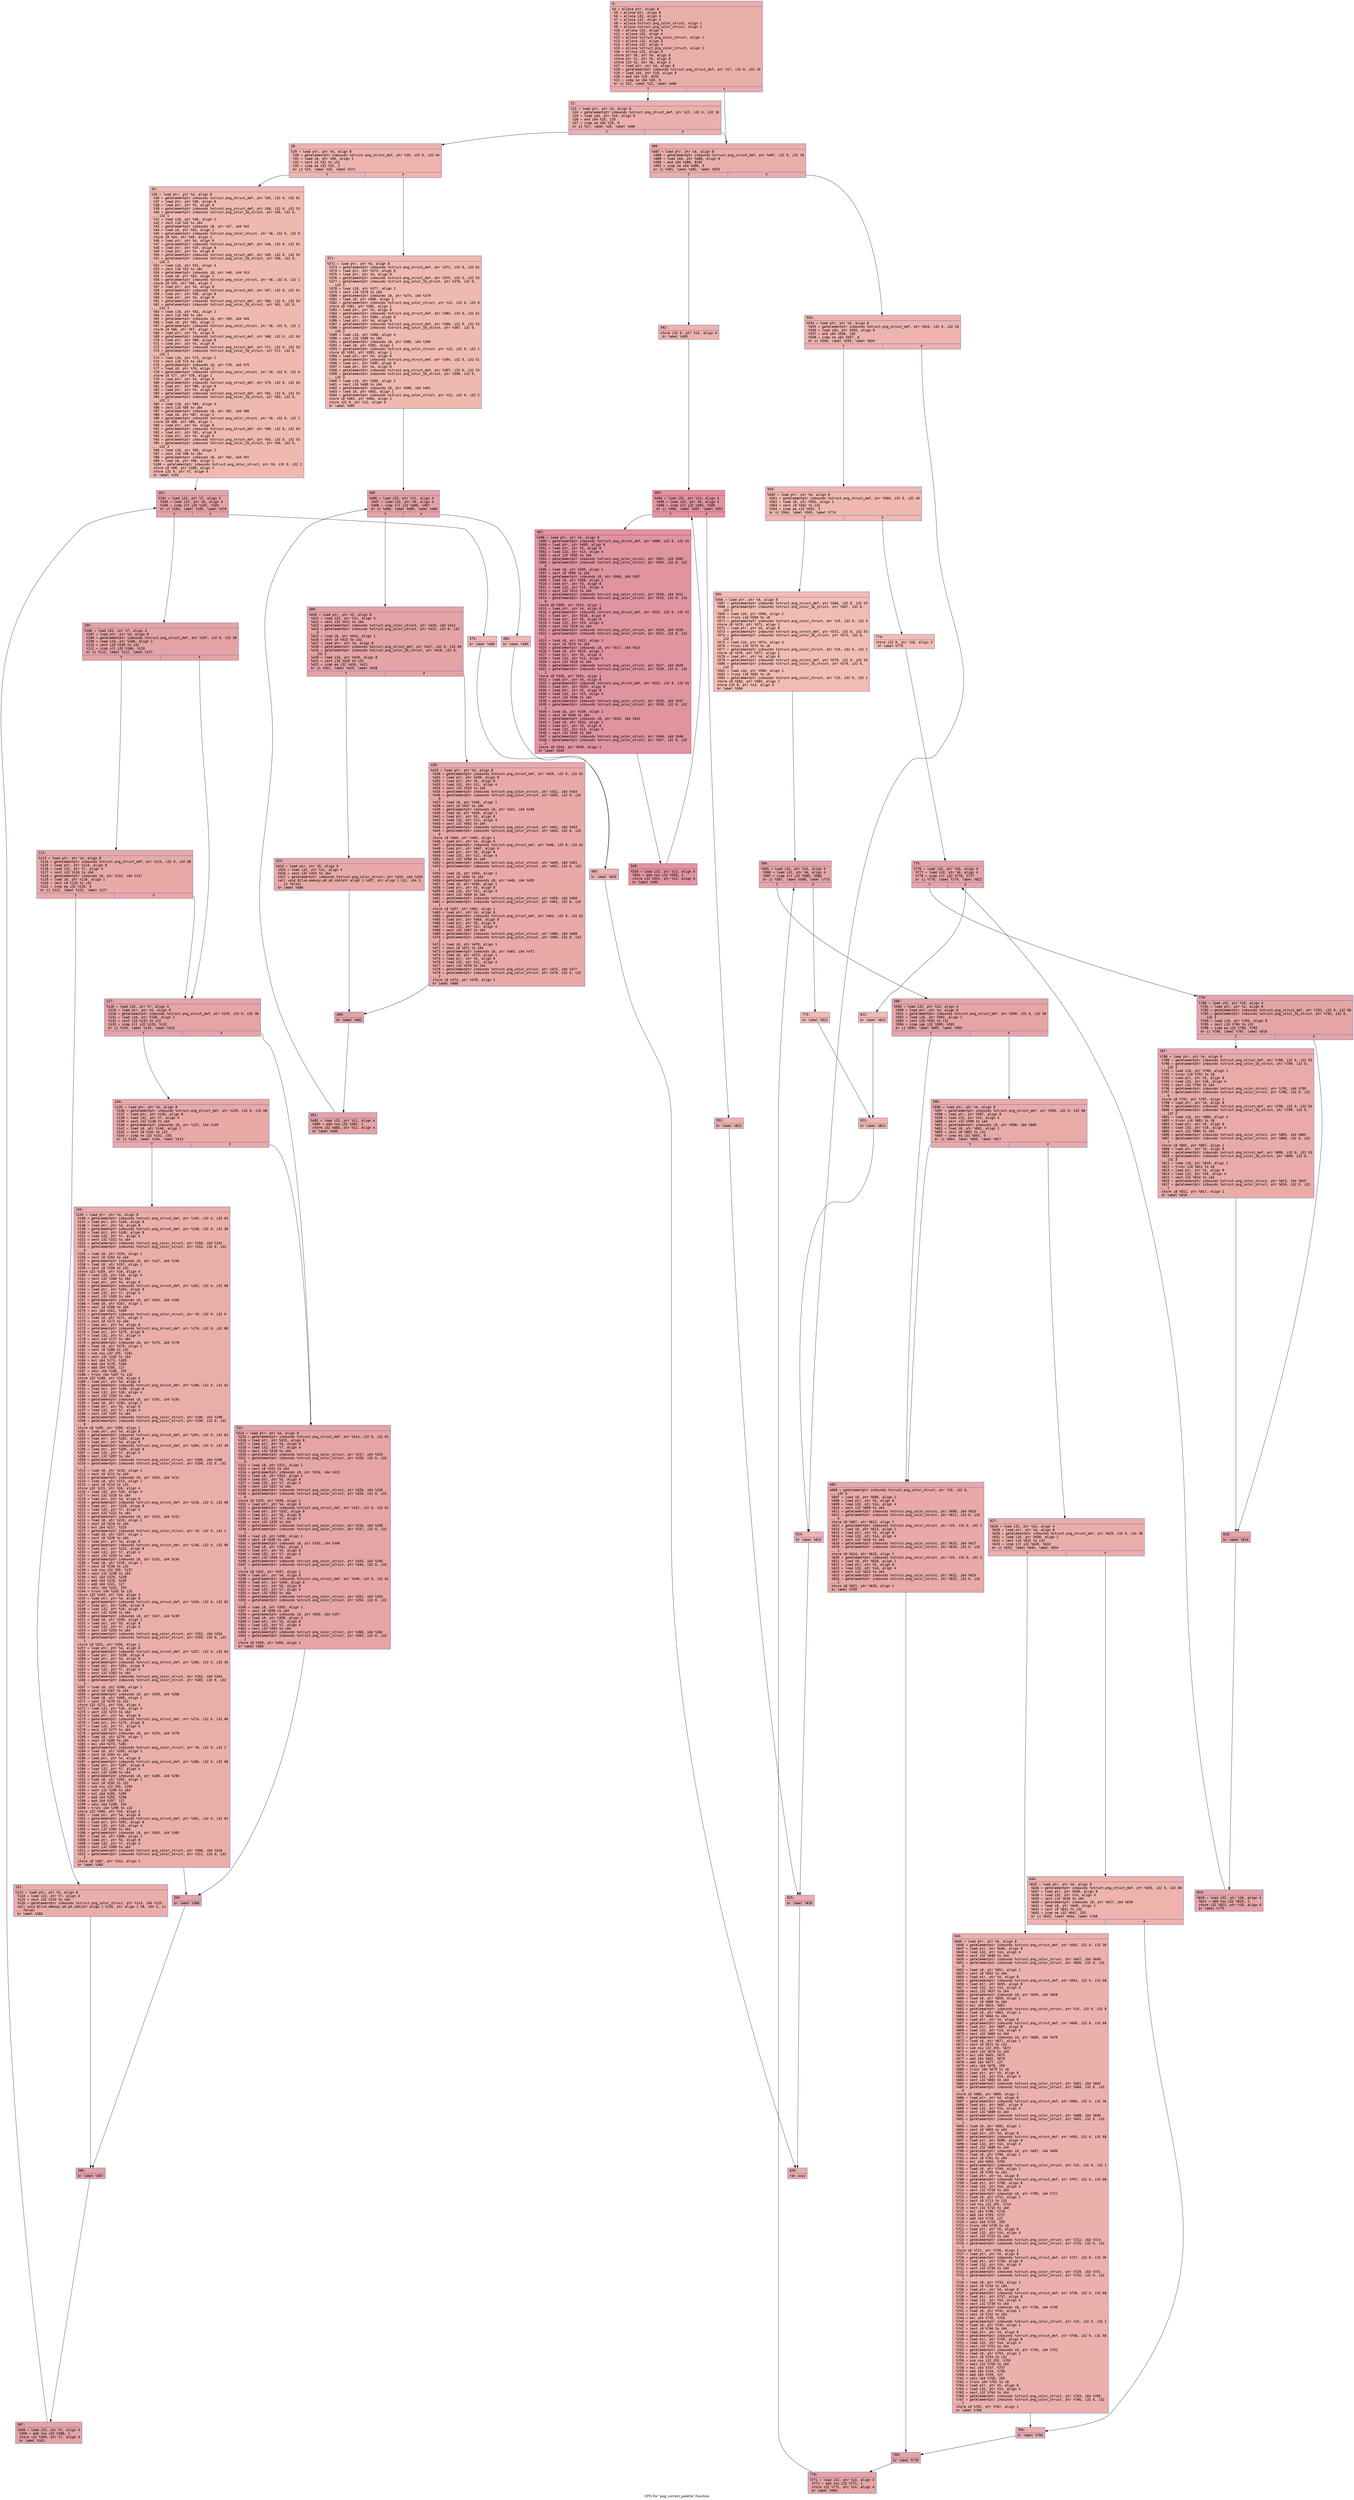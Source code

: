 digraph "CFG for 'png_correct_palette' function" {
	label="CFG for 'png_correct_palette' function";

	Node0x600000da44b0 [shape=record,color="#3d50c3ff", style=filled, fillcolor="#d0473d70" fontname="Courier",label="{3:\l|  %4 = alloca ptr, align 8\l  %5 = alloca ptr, align 8\l  %6 = alloca i32, align 4\l  %7 = alloca i32, align 4\l  %8 = alloca %struct.png_color_struct, align 1\l  %9 = alloca %struct.png_color_struct, align 1\l  %10 = alloca i32, align 4\l  %11 = alloca i32, align 4\l  %12 = alloca %struct.png_color_struct, align 1\l  %13 = alloca i32, align 4\l  %14 = alloca i32, align 4\l  %15 = alloca %struct.png_color_struct, align 1\l  %16 = alloca i32, align 4\l  store ptr %0, ptr %4, align 8\l  store ptr %1, ptr %5, align 8\l  store i32 %2, ptr %6, align 4\l  %17 = load ptr, ptr %4, align 8\l  %18 = getelementptr inbounds %struct.png_struct_def, ptr %17, i32 0, i32 10\l  %19 = load i64, ptr %18, align 8\l  %20 = and i64 %19, 8192\l  %21 = icmp ne i64 %20, 0\l  br i1 %21, label %22, label %486\l|{<s0>T|<s1>F}}"];
	Node0x600000da44b0:s0 -> Node0x600000da4500[tooltip="3 -> 22\nProbability 50.00%" ];
	Node0x600000da44b0:s1 -> Node0x600000da4c80[tooltip="3 -> 486\nProbability 50.00%" ];
	Node0x600000da4500 [shape=record,color="#3d50c3ff", style=filled, fillcolor="#d24b4070" fontname="Courier",label="{22:\l|  %23 = load ptr, ptr %4, align 8\l  %24 = getelementptr inbounds %struct.png_struct_def, ptr %23, i32 0, i32 10\l  %25 = load i64, ptr %24, align 8\l  %26 = and i64 %25, 128\l  %27 = icmp ne i64 %26, 0\l  br i1 %27, label %28, label %486\l|{<s0>T|<s1>F}}"];
	Node0x600000da4500:s0 -> Node0x600000da4550[tooltip="22 -> 28\nProbability 50.00%" ];
	Node0x600000da4500:s1 -> Node0x600000da4c80[tooltip="22 -> 486\nProbability 50.00%" ];
	Node0x600000da4550 [shape=record,color="#3d50c3ff", style=filled, fillcolor="#d8564670" fontname="Courier",label="{28:\l|  %29 = load ptr, ptr %4, align 8\l  %30 = getelementptr inbounds %struct.png_struct_def, ptr %29, i32 0, i32 44\l  %31 = load i8, ptr %30, align 1\l  %32 = zext i8 %31 to i32\l  %33 = icmp eq i32 %32, 3\l  br i1 %33, label %34, label %371\l|{<s0>T|<s1>F}}"];
	Node0x600000da4550:s0 -> Node0x600000da45a0[tooltip="28 -> 34\nProbability 50.00%" ];
	Node0x600000da4550:s1 -> Node0x600000da49b0[tooltip="28 -> 371\nProbability 50.00%" ];
	Node0x600000da45a0 [shape=record,color="#3d50c3ff", style=filled, fillcolor="#de614d70" fontname="Courier",label="{34:\l|  %35 = load ptr, ptr %4, align 8\l  %36 = getelementptr inbounds %struct.png_struct_def, ptr %35, i32 0, i32 61\l  %37 = load ptr, ptr %36, align 8\l  %38 = load ptr, ptr %4, align 8\l  %39 = getelementptr inbounds %struct.png_struct_def, ptr %38, i32 0, i32 53\l  %40 = getelementptr inbounds %struct.png_color_16_struct, ptr %39, i32 0,\l... i32 1\l  %41 = load i16, ptr %40, align 2\l  %42 = zext i16 %41 to i64\l  %43 = getelementptr inbounds i8, ptr %37, i64 %42\l  %44 = load i8, ptr %43, align 1\l  %45 = getelementptr inbounds %struct.png_color_struct, ptr %8, i32 0, i32 0\l  store i8 %44, ptr %45, align 1\l  %46 = load ptr, ptr %4, align 8\l  %47 = getelementptr inbounds %struct.png_struct_def, ptr %46, i32 0, i32 61\l  %48 = load ptr, ptr %47, align 8\l  %49 = load ptr, ptr %4, align 8\l  %50 = getelementptr inbounds %struct.png_struct_def, ptr %49, i32 0, i32 53\l  %51 = getelementptr inbounds %struct.png_color_16_struct, ptr %50, i32 0,\l... i32 2\l  %52 = load i16, ptr %51, align 4\l  %53 = zext i16 %52 to i64\l  %54 = getelementptr inbounds i8, ptr %48, i64 %53\l  %55 = load i8, ptr %54, align 1\l  %56 = getelementptr inbounds %struct.png_color_struct, ptr %8, i32 0, i32 1\l  store i8 %55, ptr %56, align 1\l  %57 = load ptr, ptr %4, align 8\l  %58 = getelementptr inbounds %struct.png_struct_def, ptr %57, i32 0, i32 61\l  %59 = load ptr, ptr %58, align 8\l  %60 = load ptr, ptr %4, align 8\l  %61 = getelementptr inbounds %struct.png_struct_def, ptr %60, i32 0, i32 53\l  %62 = getelementptr inbounds %struct.png_color_16_struct, ptr %61, i32 0,\l... i32 3\l  %63 = load i16, ptr %62, align 2\l  %64 = zext i16 %63 to i64\l  %65 = getelementptr inbounds i8, ptr %59, i64 %64\l  %66 = load i8, ptr %65, align 1\l  %67 = getelementptr inbounds %struct.png_color_struct, ptr %8, i32 0, i32 2\l  store i8 %66, ptr %67, align 1\l  %68 = load ptr, ptr %4, align 8\l  %69 = getelementptr inbounds %struct.png_struct_def, ptr %68, i32 0, i32 63\l  %70 = load ptr, ptr %69, align 8\l  %71 = load ptr, ptr %4, align 8\l  %72 = getelementptr inbounds %struct.png_struct_def, ptr %71, i32 0, i32 53\l  %73 = getelementptr inbounds %struct.png_color_16_struct, ptr %72, i32 0,\l... i32 1\l  %74 = load i16, ptr %73, align 2\l  %75 = zext i16 %74 to i64\l  %76 = getelementptr inbounds i8, ptr %70, i64 %75\l  %77 = load i8, ptr %76, align 1\l  %78 = getelementptr inbounds %struct.png_color_struct, ptr %9, i32 0, i32 0\l  store i8 %77, ptr %78, align 1\l  %79 = load ptr, ptr %4, align 8\l  %80 = getelementptr inbounds %struct.png_struct_def, ptr %79, i32 0, i32 63\l  %81 = load ptr, ptr %80, align 8\l  %82 = load ptr, ptr %4, align 8\l  %83 = getelementptr inbounds %struct.png_struct_def, ptr %82, i32 0, i32 53\l  %84 = getelementptr inbounds %struct.png_color_16_struct, ptr %83, i32 0,\l... i32 2\l  %85 = load i16, ptr %84, align 4\l  %86 = zext i16 %85 to i64\l  %87 = getelementptr inbounds i8, ptr %81, i64 %86\l  %88 = load i8, ptr %87, align 1\l  %89 = getelementptr inbounds %struct.png_color_struct, ptr %9, i32 0, i32 1\l  store i8 %88, ptr %89, align 1\l  %90 = load ptr, ptr %4, align 8\l  %91 = getelementptr inbounds %struct.png_struct_def, ptr %90, i32 0, i32 63\l  %92 = load ptr, ptr %91, align 8\l  %93 = load ptr, ptr %4, align 8\l  %94 = getelementptr inbounds %struct.png_struct_def, ptr %93, i32 0, i32 53\l  %95 = getelementptr inbounds %struct.png_color_16_struct, ptr %94, i32 0,\l... i32 3\l  %96 = load i16, ptr %95, align 2\l  %97 = zext i16 %96 to i64\l  %98 = getelementptr inbounds i8, ptr %92, i64 %97\l  %99 = load i8, ptr %98, align 1\l  %100 = getelementptr inbounds %struct.png_color_struct, ptr %9, i32 0, i32 2\l  store i8 %99, ptr %100, align 1\l  store i32 0, ptr %7, align 4\l  br label %101\l}"];
	Node0x600000da45a0 -> Node0x600000da45f0[tooltip="34 -> 101\nProbability 100.00%" ];
	Node0x600000da45f0 [shape=record,color="#3d50c3ff", style=filled, fillcolor="#c32e3170" fontname="Courier",label="{101:\l|  %102 = load i32, ptr %7, align 4\l  %103 = load i32, ptr %6, align 4\l  %104 = icmp slt i32 %102, %103\l  br i1 %104, label %105, label %370\l|{<s0>T|<s1>F}}"];
	Node0x600000da45f0:s0 -> Node0x600000da4640[tooltip="101 -> 105\nProbability 96.88%" ];
	Node0x600000da45f0:s1 -> Node0x600000da4960[tooltip="101 -> 370\nProbability 3.12%" ];
	Node0x600000da4640 [shape=record,color="#3d50c3ff", style=filled, fillcolor="#c32e3170" fontname="Courier",label="{105:\l|  %106 = load i32, ptr %7, align 4\l  %107 = load ptr, ptr %4, align 8\l  %108 = getelementptr inbounds %struct.png_struct_def, ptr %107, i32 0, i32 38\l  %109 = load i16, ptr %108, align 2\l  %110 = zext i16 %109 to i32\l  %111 = icmp slt i32 %106, %110\l  br i1 %111, label %112, label %127\l|{<s0>T|<s1>F}}"];
	Node0x600000da4640:s0 -> Node0x600000da4690[tooltip="105 -> 112\nProbability 50.00%" ];
	Node0x600000da4640:s1 -> Node0x600000da4730[tooltip="105 -> 127\nProbability 50.00%" ];
	Node0x600000da4690 [shape=record,color="#3d50c3ff", style=filled, fillcolor="#ca3b3770" fontname="Courier",label="{112:\l|  %113 = load ptr, ptr %4, align 8\l  %114 = getelementptr inbounds %struct.png_struct_def, ptr %113, i32 0, i32 68\l  %115 = load ptr, ptr %114, align 8\l  %116 = load i32, ptr %7, align 4\l  %117 = sext i32 %116 to i64\l  %118 = getelementptr inbounds i8, ptr %115, i64 %117\l  %119 = load i8, ptr %118, align 1\l  %120 = zext i8 %119 to i32\l  %121 = icmp eq i32 %120, 0\l  br i1 %121, label %122, label %127\l|{<s0>T|<s1>F}}"];
	Node0x600000da4690:s0 -> Node0x600000da46e0[tooltip="112 -> 122\nProbability 37.50%" ];
	Node0x600000da4690:s1 -> Node0x600000da4730[tooltip="112 -> 127\nProbability 62.50%" ];
	Node0x600000da46e0 [shape=record,color="#3d50c3ff", style=filled, fillcolor="#d0473d70" fontname="Courier",label="{122:\l|  %123 = load ptr, ptr %5, align 8\l  %124 = load i32, ptr %7, align 4\l  %125 = sext i32 %124 to i64\l  %126 = getelementptr inbounds %struct.png_color_struct, ptr %123, i64 %125\l  call void @llvm.memcpy.p0.p0.i64(ptr align 1 %126, ptr align 1 %8, i64 3, i1\l... false)\l  br label %366\l}"];
	Node0x600000da46e0 -> Node0x600000da48c0[tooltip="122 -> 366\nProbability 100.00%" ];
	Node0x600000da4730 [shape=record,color="#3d50c3ff", style=filled, fillcolor="#c5333470" fontname="Courier",label="{127:\l|  %128 = load i32, ptr %7, align 4\l  %129 = load ptr, ptr %4, align 8\l  %130 = getelementptr inbounds %struct.png_struct_def, ptr %129, i32 0, i32 38\l  %131 = load i16, ptr %130, align 2\l  %132 = zext i16 %131 to i32\l  %133 = icmp slt i32 %128, %132\l  br i1 %133, label %134, label %313\l|{<s0>T|<s1>F}}"];
	Node0x600000da4730:s0 -> Node0x600000da4780[tooltip="127 -> 134\nProbability 50.00%" ];
	Node0x600000da4730:s1 -> Node0x600000da4820[tooltip="127 -> 313\nProbability 50.00%" ];
	Node0x600000da4780 [shape=record,color="#3d50c3ff", style=filled, fillcolor="#ca3b3770" fontname="Courier",label="{134:\l|  %135 = load ptr, ptr %4, align 8\l  %136 = getelementptr inbounds %struct.png_struct_def, ptr %135, i32 0, i32 68\l  %137 = load ptr, ptr %136, align 8\l  %138 = load i32, ptr %7, align 4\l  %139 = sext i32 %138 to i64\l  %140 = getelementptr inbounds i8, ptr %137, i64 %139\l  %141 = load i8, ptr %140, align 1\l  %142 = zext i8 %141 to i32\l  %143 = icmp ne i32 %142, 255\l  br i1 %143, label %144, label %313\l|{<s0>T|<s1>F}}"];
	Node0x600000da4780:s0 -> Node0x600000da47d0[tooltip="134 -> 144\nProbability 50.00%" ];
	Node0x600000da4780:s1 -> Node0x600000da4820[tooltip="134 -> 313\nProbability 50.00%" ];
	Node0x600000da47d0 [shape=record,color="#3d50c3ff", style=filled, fillcolor="#d0473d70" fontname="Courier",label="{144:\l|  %145 = load ptr, ptr %4, align 8\l  %146 = getelementptr inbounds %struct.png_struct_def, ptr %145, i32 0, i32 63\l  %147 = load ptr, ptr %146, align 8\l  %148 = load ptr, ptr %4, align 8\l  %149 = getelementptr inbounds %struct.png_struct_def, ptr %148, i32 0, i32 36\l  %150 = load ptr, ptr %149, align 8\l  %151 = load i32, ptr %7, align 4\l  %152 = sext i32 %151 to i64\l  %153 = getelementptr inbounds %struct.png_color_struct, ptr %150, i64 %152\l  %154 = getelementptr inbounds %struct.png_color_struct, ptr %153, i32 0, i32\l... 0\l  %155 = load i8, ptr %154, align 1\l  %156 = zext i8 %155 to i64\l  %157 = getelementptr inbounds i8, ptr %147, i64 %156\l  %158 = load i8, ptr %157, align 1\l  %159 = zext i8 %158 to i32\l  store i32 %159, ptr %10, align 4\l  %160 = load i32, ptr %10, align 4\l  %161 = sext i32 %160 to i64\l  %162 = load ptr, ptr %4, align 8\l  %163 = getelementptr inbounds %struct.png_struct_def, ptr %162, i32 0, i32 68\l  %164 = load ptr, ptr %163, align 8\l  %165 = load i32, ptr %7, align 4\l  %166 = sext i32 %165 to i64\l  %167 = getelementptr inbounds i8, ptr %164, i64 %166\l  %168 = load i8, ptr %167, align 1\l  %169 = zext i8 %168 to i64\l  %170 = mul i64 %161, %169\l  %171 = getelementptr inbounds %struct.png_color_struct, ptr %9, i32 0, i32 0\l  %172 = load i8, ptr %171, align 1\l  %173 = zext i8 %172 to i64\l  %174 = load ptr, ptr %4, align 8\l  %175 = getelementptr inbounds %struct.png_struct_def, ptr %174, i32 0, i32 68\l  %176 = load ptr, ptr %175, align 8\l  %177 = load i32, ptr %7, align 4\l  %178 = sext i32 %177 to i64\l  %179 = getelementptr inbounds i8, ptr %176, i64 %178\l  %180 = load i8, ptr %179, align 1\l  %181 = zext i8 %180 to i32\l  %182 = sub nsw i32 255, %181\l  %183 = sext i32 %182 to i64\l  %184 = mul i64 %173, %183\l  %185 = add i64 %170, %184\l  %186 = add i64 %185, 127\l  %187 = udiv i64 %186, 255\l  %188 = trunc i64 %187 to i32\l  store i32 %188, ptr %10, align 4\l  %189 = load ptr, ptr %4, align 8\l  %190 = getelementptr inbounds %struct.png_struct_def, ptr %189, i32 0, i32 62\l  %191 = load ptr, ptr %190, align 8\l  %192 = load i32, ptr %10, align 4\l  %193 = sext i32 %192 to i64\l  %194 = getelementptr inbounds i8, ptr %191, i64 %193\l  %195 = load i8, ptr %194, align 1\l  %196 = load ptr, ptr %5, align 8\l  %197 = load i32, ptr %7, align 4\l  %198 = sext i32 %197 to i64\l  %199 = getelementptr inbounds %struct.png_color_struct, ptr %196, i64 %198\l  %200 = getelementptr inbounds %struct.png_color_struct, ptr %199, i32 0, i32\l... 0\l  store i8 %195, ptr %200, align 1\l  %201 = load ptr, ptr %4, align 8\l  %202 = getelementptr inbounds %struct.png_struct_def, ptr %201, i32 0, i32 63\l  %203 = load ptr, ptr %202, align 8\l  %204 = load ptr, ptr %4, align 8\l  %205 = getelementptr inbounds %struct.png_struct_def, ptr %204, i32 0, i32 36\l  %206 = load ptr, ptr %205, align 8\l  %207 = load i32, ptr %7, align 4\l  %208 = sext i32 %207 to i64\l  %209 = getelementptr inbounds %struct.png_color_struct, ptr %206, i64 %208\l  %210 = getelementptr inbounds %struct.png_color_struct, ptr %209, i32 0, i32\l... 1\l  %211 = load i8, ptr %210, align 1\l  %212 = zext i8 %211 to i64\l  %213 = getelementptr inbounds i8, ptr %203, i64 %212\l  %214 = load i8, ptr %213, align 1\l  %215 = zext i8 %214 to i32\l  store i32 %215, ptr %10, align 4\l  %216 = load i32, ptr %10, align 4\l  %217 = sext i32 %216 to i64\l  %218 = load ptr, ptr %4, align 8\l  %219 = getelementptr inbounds %struct.png_struct_def, ptr %218, i32 0, i32 68\l  %220 = load ptr, ptr %219, align 8\l  %221 = load i32, ptr %7, align 4\l  %222 = sext i32 %221 to i64\l  %223 = getelementptr inbounds i8, ptr %220, i64 %222\l  %224 = load i8, ptr %223, align 1\l  %225 = zext i8 %224 to i64\l  %226 = mul i64 %217, %225\l  %227 = getelementptr inbounds %struct.png_color_struct, ptr %9, i32 0, i32 1\l  %228 = load i8, ptr %227, align 1\l  %229 = zext i8 %228 to i64\l  %230 = load ptr, ptr %4, align 8\l  %231 = getelementptr inbounds %struct.png_struct_def, ptr %230, i32 0, i32 68\l  %232 = load ptr, ptr %231, align 8\l  %233 = load i32, ptr %7, align 4\l  %234 = sext i32 %233 to i64\l  %235 = getelementptr inbounds i8, ptr %232, i64 %234\l  %236 = load i8, ptr %235, align 1\l  %237 = zext i8 %236 to i32\l  %238 = sub nsw i32 255, %237\l  %239 = sext i32 %238 to i64\l  %240 = mul i64 %229, %239\l  %241 = add i64 %226, %240\l  %242 = add i64 %241, 127\l  %243 = udiv i64 %242, 255\l  %244 = trunc i64 %243 to i32\l  store i32 %244, ptr %10, align 4\l  %245 = load ptr, ptr %4, align 8\l  %246 = getelementptr inbounds %struct.png_struct_def, ptr %245, i32 0, i32 62\l  %247 = load ptr, ptr %246, align 8\l  %248 = load i32, ptr %10, align 4\l  %249 = sext i32 %248 to i64\l  %250 = getelementptr inbounds i8, ptr %247, i64 %249\l  %251 = load i8, ptr %250, align 1\l  %252 = load ptr, ptr %5, align 8\l  %253 = load i32, ptr %7, align 4\l  %254 = sext i32 %253 to i64\l  %255 = getelementptr inbounds %struct.png_color_struct, ptr %252, i64 %254\l  %256 = getelementptr inbounds %struct.png_color_struct, ptr %255, i32 0, i32\l... 1\l  store i8 %251, ptr %256, align 1\l  %257 = load ptr, ptr %4, align 8\l  %258 = getelementptr inbounds %struct.png_struct_def, ptr %257, i32 0, i32 63\l  %259 = load ptr, ptr %258, align 8\l  %260 = load ptr, ptr %4, align 8\l  %261 = getelementptr inbounds %struct.png_struct_def, ptr %260, i32 0, i32 36\l  %262 = load ptr, ptr %261, align 8\l  %263 = load i32, ptr %7, align 4\l  %264 = sext i32 %263 to i64\l  %265 = getelementptr inbounds %struct.png_color_struct, ptr %262, i64 %264\l  %266 = getelementptr inbounds %struct.png_color_struct, ptr %265, i32 0, i32\l... 2\l  %267 = load i8, ptr %266, align 1\l  %268 = zext i8 %267 to i64\l  %269 = getelementptr inbounds i8, ptr %259, i64 %268\l  %270 = load i8, ptr %269, align 1\l  %271 = zext i8 %270 to i32\l  store i32 %271, ptr %10, align 4\l  %272 = load i32, ptr %10, align 4\l  %273 = sext i32 %272 to i64\l  %274 = load ptr, ptr %4, align 8\l  %275 = getelementptr inbounds %struct.png_struct_def, ptr %274, i32 0, i32 68\l  %276 = load ptr, ptr %275, align 8\l  %277 = load i32, ptr %7, align 4\l  %278 = sext i32 %277 to i64\l  %279 = getelementptr inbounds i8, ptr %276, i64 %278\l  %280 = load i8, ptr %279, align 1\l  %281 = zext i8 %280 to i64\l  %282 = mul i64 %273, %281\l  %283 = getelementptr inbounds %struct.png_color_struct, ptr %9, i32 0, i32 2\l  %284 = load i8, ptr %283, align 1\l  %285 = zext i8 %284 to i64\l  %286 = load ptr, ptr %4, align 8\l  %287 = getelementptr inbounds %struct.png_struct_def, ptr %286, i32 0, i32 68\l  %288 = load ptr, ptr %287, align 8\l  %289 = load i32, ptr %7, align 4\l  %290 = sext i32 %289 to i64\l  %291 = getelementptr inbounds i8, ptr %288, i64 %290\l  %292 = load i8, ptr %291, align 1\l  %293 = zext i8 %292 to i32\l  %294 = sub nsw i32 255, %293\l  %295 = sext i32 %294 to i64\l  %296 = mul i64 %285, %295\l  %297 = add i64 %282, %296\l  %298 = add i64 %297, 127\l  %299 = udiv i64 %298, 255\l  %300 = trunc i64 %299 to i32\l  store i32 %300, ptr %10, align 4\l  %301 = load ptr, ptr %4, align 8\l  %302 = getelementptr inbounds %struct.png_struct_def, ptr %301, i32 0, i32 62\l  %303 = load ptr, ptr %302, align 8\l  %304 = load i32, ptr %10, align 4\l  %305 = sext i32 %304 to i64\l  %306 = getelementptr inbounds i8, ptr %303, i64 %305\l  %307 = load i8, ptr %306, align 1\l  %308 = load ptr, ptr %5, align 8\l  %309 = load i32, ptr %7, align 4\l  %310 = sext i32 %309 to i64\l  %311 = getelementptr inbounds %struct.png_color_struct, ptr %308, i64 %310\l  %312 = getelementptr inbounds %struct.png_color_struct, ptr %311, i32 0, i32\l... 2\l  store i8 %307, ptr %312, align 1\l  br label %365\l}"];
	Node0x600000da47d0 -> Node0x600000da4870[tooltip="144 -> 365\nProbability 100.00%" ];
	Node0x600000da4820 [shape=record,color="#3d50c3ff", style=filled, fillcolor="#c5333470" fontname="Courier",label="{313:\l|  %314 = load ptr, ptr %4, align 8\l  %315 = getelementptr inbounds %struct.png_struct_def, ptr %314, i32 0, i32 61\l  %316 = load ptr, ptr %315, align 8\l  %317 = load ptr, ptr %5, align 8\l  %318 = load i32, ptr %7, align 4\l  %319 = sext i32 %318 to i64\l  %320 = getelementptr inbounds %struct.png_color_struct, ptr %317, i64 %319\l  %321 = getelementptr inbounds %struct.png_color_struct, ptr %320, i32 0, i32\l... 0\l  %322 = load i8, ptr %321, align 1\l  %323 = zext i8 %322 to i64\l  %324 = getelementptr inbounds i8, ptr %316, i64 %323\l  %325 = load i8, ptr %324, align 1\l  %326 = load ptr, ptr %5, align 8\l  %327 = load i32, ptr %7, align 4\l  %328 = sext i32 %327 to i64\l  %329 = getelementptr inbounds %struct.png_color_struct, ptr %326, i64 %328\l  %330 = getelementptr inbounds %struct.png_color_struct, ptr %329, i32 0, i32\l... 0\l  store i8 %325, ptr %330, align 1\l  %331 = load ptr, ptr %4, align 8\l  %332 = getelementptr inbounds %struct.png_struct_def, ptr %331, i32 0, i32 61\l  %333 = load ptr, ptr %332, align 8\l  %334 = load ptr, ptr %5, align 8\l  %335 = load i32, ptr %7, align 4\l  %336 = sext i32 %335 to i64\l  %337 = getelementptr inbounds %struct.png_color_struct, ptr %334, i64 %336\l  %338 = getelementptr inbounds %struct.png_color_struct, ptr %337, i32 0, i32\l... 1\l  %339 = load i8, ptr %338, align 1\l  %340 = zext i8 %339 to i64\l  %341 = getelementptr inbounds i8, ptr %333, i64 %340\l  %342 = load i8, ptr %341, align 1\l  %343 = load ptr, ptr %5, align 8\l  %344 = load i32, ptr %7, align 4\l  %345 = sext i32 %344 to i64\l  %346 = getelementptr inbounds %struct.png_color_struct, ptr %343, i64 %345\l  %347 = getelementptr inbounds %struct.png_color_struct, ptr %346, i32 0, i32\l... 1\l  store i8 %342, ptr %347, align 1\l  %348 = load ptr, ptr %4, align 8\l  %349 = getelementptr inbounds %struct.png_struct_def, ptr %348, i32 0, i32 61\l  %350 = load ptr, ptr %349, align 8\l  %351 = load ptr, ptr %5, align 8\l  %352 = load i32, ptr %7, align 4\l  %353 = sext i32 %352 to i64\l  %354 = getelementptr inbounds %struct.png_color_struct, ptr %351, i64 %353\l  %355 = getelementptr inbounds %struct.png_color_struct, ptr %354, i32 0, i32\l... 2\l  %356 = load i8, ptr %355, align 1\l  %357 = zext i8 %356 to i64\l  %358 = getelementptr inbounds i8, ptr %350, i64 %357\l  %359 = load i8, ptr %358, align 1\l  %360 = load ptr, ptr %5, align 8\l  %361 = load i32, ptr %7, align 4\l  %362 = sext i32 %361 to i64\l  %363 = getelementptr inbounds %struct.png_color_struct, ptr %360, i64 %362\l  %364 = getelementptr inbounds %struct.png_color_struct, ptr %363, i32 0, i32\l... 2\l  store i8 %359, ptr %364, align 1\l  br label %365\l}"];
	Node0x600000da4820 -> Node0x600000da4870[tooltip="313 -> 365\nProbability 100.00%" ];
	Node0x600000da4870 [shape=record,color="#3d50c3ff", style=filled, fillcolor="#c5333470" fontname="Courier",label="{365:\l|  br label %366\l}"];
	Node0x600000da4870 -> Node0x600000da48c0[tooltip="365 -> 366\nProbability 100.00%" ];
	Node0x600000da48c0 [shape=record,color="#3d50c3ff", style=filled, fillcolor="#c32e3170" fontname="Courier",label="{366:\l|  br label %367\l}"];
	Node0x600000da48c0 -> Node0x600000da4910[tooltip="366 -> 367\nProbability 100.00%" ];
	Node0x600000da4910 [shape=record,color="#3d50c3ff", style=filled, fillcolor="#c32e3170" fontname="Courier",label="{367:\l|  %368 = load i32, ptr %7, align 4\l  %369 = add nsw i32 %368, 1\l  store i32 %369, ptr %7, align 4\l  br label %101\l}"];
	Node0x600000da4910 -> Node0x600000da45f0[tooltip="367 -> 101\nProbability 100.00%" ];
	Node0x600000da4960 [shape=record,color="#3d50c3ff", style=filled, fillcolor="#de614d70" fontname="Courier",label="{370:\l|  br label %485\l}"];
	Node0x600000da4960 -> Node0x600000da4c30[tooltip="370 -> 485\nProbability 100.00%" ];
	Node0x600000da49b0 [shape=record,color="#3d50c3ff", style=filled, fillcolor="#de614d70" fontname="Courier",label="{371:\l|  %372 = load ptr, ptr %4, align 8\l  %373 = getelementptr inbounds %struct.png_struct_def, ptr %372, i32 0, i32 61\l  %374 = load ptr, ptr %373, align 8\l  %375 = load ptr, ptr %4, align 8\l  %376 = getelementptr inbounds %struct.png_struct_def, ptr %375, i32 0, i32 53\l  %377 = getelementptr inbounds %struct.png_color_16_struct, ptr %376, i32 0,\l... i32 1\l  %378 = load i16, ptr %377, align 2\l  %379 = zext i16 %378 to i64\l  %380 = getelementptr inbounds i8, ptr %374, i64 %379\l  %381 = load i8, ptr %380, align 1\l  %382 = getelementptr inbounds %struct.png_color_struct, ptr %12, i32 0, i32 0\l  store i8 %381, ptr %382, align 1\l  %383 = load ptr, ptr %4, align 8\l  %384 = getelementptr inbounds %struct.png_struct_def, ptr %383, i32 0, i32 61\l  %385 = load ptr, ptr %384, align 8\l  %386 = load ptr, ptr %4, align 8\l  %387 = getelementptr inbounds %struct.png_struct_def, ptr %386, i32 0, i32 53\l  %388 = getelementptr inbounds %struct.png_color_16_struct, ptr %387, i32 0,\l... i32 2\l  %389 = load i16, ptr %388, align 4\l  %390 = zext i16 %389 to i64\l  %391 = getelementptr inbounds i8, ptr %385, i64 %390\l  %392 = load i8, ptr %391, align 1\l  %393 = getelementptr inbounds %struct.png_color_struct, ptr %12, i32 0, i32 1\l  store i8 %392, ptr %393, align 1\l  %394 = load ptr, ptr %4, align 8\l  %395 = getelementptr inbounds %struct.png_struct_def, ptr %394, i32 0, i32 61\l  %396 = load ptr, ptr %395, align 8\l  %397 = load ptr, ptr %4, align 8\l  %398 = getelementptr inbounds %struct.png_struct_def, ptr %397, i32 0, i32 53\l  %399 = getelementptr inbounds %struct.png_color_16_struct, ptr %398, i32 0,\l... i32 3\l  %400 = load i16, ptr %399, align 2\l  %401 = zext i16 %400 to i64\l  %402 = getelementptr inbounds i8, ptr %396, i64 %401\l  %403 = load i8, ptr %402, align 1\l  %404 = getelementptr inbounds %struct.png_color_struct, ptr %12, i32 0, i32 2\l  store i8 %403, ptr %404, align 1\l  store i32 0, ptr %11, align 4\l  br label %405\l}"];
	Node0x600000da49b0 -> Node0x600000da4a00[tooltip="371 -> 405\nProbability 100.00%" ];
	Node0x600000da4a00 [shape=record,color="#3d50c3ff", style=filled, fillcolor="#c32e3170" fontname="Courier",label="{405:\l|  %406 = load i32, ptr %11, align 4\l  %407 = load i32, ptr %6, align 4\l  %408 = icmp slt i32 %406, %407\l  br i1 %408, label %409, label %484\l|{<s0>T|<s1>F}}"];
	Node0x600000da4a00:s0 -> Node0x600000da4a50[tooltip="405 -> 409\nProbability 96.88%" ];
	Node0x600000da4a00:s1 -> Node0x600000da4be0[tooltip="405 -> 484\nProbability 3.12%" ];
	Node0x600000da4a50 [shape=record,color="#3d50c3ff", style=filled, fillcolor="#c32e3170" fontname="Courier",label="{409:\l|  %410 = load ptr, ptr %5, align 8\l  %411 = load i32, ptr %11, align 4\l  %412 = sext i32 %411 to i64\l  %413 = getelementptr inbounds %struct.png_color_struct, ptr %410, i64 %412\l  %414 = getelementptr inbounds %struct.png_color_struct, ptr %413, i32 0, i32\l... 0\l  %415 = load i8, ptr %414, align 1\l  %416 = zext i8 %415 to i32\l  %417 = load ptr, ptr %4, align 8\l  %418 = getelementptr inbounds %struct.png_struct_def, ptr %417, i32 0, i32 69\l  %419 = getelementptr inbounds %struct.png_color_16_struct, ptr %418, i32 0,\l... i32 4\l  %420 = load i16, ptr %419, align 8\l  %421 = zext i16 %420 to i32\l  %422 = icmp eq i32 %416, %421\l  br i1 %422, label %423, label %428\l|{<s0>T|<s1>F}}"];
	Node0x600000da4a50:s0 -> Node0x600000da4aa0[tooltip="409 -> 423\nProbability 50.00%" ];
	Node0x600000da4a50:s1 -> Node0x600000da4af0[tooltip="409 -> 428\nProbability 50.00%" ];
	Node0x600000da4aa0 [shape=record,color="#3d50c3ff", style=filled, fillcolor="#ca3b3770" fontname="Courier",label="{423:\l|  %424 = load ptr, ptr %5, align 8\l  %425 = load i32, ptr %11, align 4\l  %426 = sext i32 %425 to i64\l  %427 = getelementptr inbounds %struct.png_color_struct, ptr %424, i64 %426\l  call void @llvm.memcpy.p0.p0.i64(ptr align 1 %427, ptr align 1 %12, i64 3,\l... i1 false)\l  br label %480\l}"];
	Node0x600000da4aa0 -> Node0x600000da4b40[tooltip="423 -> 480\nProbability 100.00%" ];
	Node0x600000da4af0 [shape=record,color="#3d50c3ff", style=filled, fillcolor="#ca3b3770" fontname="Courier",label="{428:\l|  %429 = load ptr, ptr %4, align 8\l  %430 = getelementptr inbounds %struct.png_struct_def, ptr %429, i32 0, i32 61\l  %431 = load ptr, ptr %430, align 8\l  %432 = load ptr, ptr %5, align 8\l  %433 = load i32, ptr %11, align 4\l  %434 = sext i32 %433 to i64\l  %435 = getelementptr inbounds %struct.png_color_struct, ptr %432, i64 %434\l  %436 = getelementptr inbounds %struct.png_color_struct, ptr %435, i32 0, i32\l... 0\l  %437 = load i8, ptr %436, align 1\l  %438 = zext i8 %437 to i64\l  %439 = getelementptr inbounds i8, ptr %431, i64 %438\l  %440 = load i8, ptr %439, align 1\l  %441 = load ptr, ptr %5, align 8\l  %442 = load i32, ptr %11, align 4\l  %443 = sext i32 %442 to i64\l  %444 = getelementptr inbounds %struct.png_color_struct, ptr %441, i64 %443\l  %445 = getelementptr inbounds %struct.png_color_struct, ptr %444, i32 0, i32\l... 0\l  store i8 %440, ptr %445, align 1\l  %446 = load ptr, ptr %4, align 8\l  %447 = getelementptr inbounds %struct.png_struct_def, ptr %446, i32 0, i32 61\l  %448 = load ptr, ptr %447, align 8\l  %449 = load ptr, ptr %5, align 8\l  %450 = load i32, ptr %11, align 4\l  %451 = sext i32 %450 to i64\l  %452 = getelementptr inbounds %struct.png_color_struct, ptr %449, i64 %451\l  %453 = getelementptr inbounds %struct.png_color_struct, ptr %452, i32 0, i32\l... 1\l  %454 = load i8, ptr %453, align 1\l  %455 = zext i8 %454 to i64\l  %456 = getelementptr inbounds i8, ptr %448, i64 %455\l  %457 = load i8, ptr %456, align 1\l  %458 = load ptr, ptr %5, align 8\l  %459 = load i32, ptr %11, align 4\l  %460 = sext i32 %459 to i64\l  %461 = getelementptr inbounds %struct.png_color_struct, ptr %458, i64 %460\l  %462 = getelementptr inbounds %struct.png_color_struct, ptr %461, i32 0, i32\l... 1\l  store i8 %457, ptr %462, align 1\l  %463 = load ptr, ptr %4, align 8\l  %464 = getelementptr inbounds %struct.png_struct_def, ptr %463, i32 0, i32 61\l  %465 = load ptr, ptr %464, align 8\l  %466 = load ptr, ptr %5, align 8\l  %467 = load i32, ptr %11, align 4\l  %468 = sext i32 %467 to i64\l  %469 = getelementptr inbounds %struct.png_color_struct, ptr %466, i64 %468\l  %470 = getelementptr inbounds %struct.png_color_struct, ptr %469, i32 0, i32\l... 2\l  %471 = load i8, ptr %470, align 1\l  %472 = zext i8 %471 to i64\l  %473 = getelementptr inbounds i8, ptr %465, i64 %472\l  %474 = load i8, ptr %473, align 1\l  %475 = load ptr, ptr %5, align 8\l  %476 = load i32, ptr %11, align 4\l  %477 = sext i32 %476 to i64\l  %478 = getelementptr inbounds %struct.png_color_struct, ptr %475, i64 %477\l  %479 = getelementptr inbounds %struct.png_color_struct, ptr %478, i32 0, i32\l... 2\l  store i8 %474, ptr %479, align 1\l  br label %480\l}"];
	Node0x600000da4af0 -> Node0x600000da4b40[tooltip="428 -> 480\nProbability 100.00%" ];
	Node0x600000da4b40 [shape=record,color="#3d50c3ff", style=filled, fillcolor="#c32e3170" fontname="Courier",label="{480:\l|  br label %481\l}"];
	Node0x600000da4b40 -> Node0x600000da4b90[tooltip="480 -> 481\nProbability 100.00%" ];
	Node0x600000da4b90 [shape=record,color="#3d50c3ff", style=filled, fillcolor="#c32e3170" fontname="Courier",label="{481:\l|  %482 = load i32, ptr %11, align 4\l  %483 = add nsw i32 %482, 1\l  store i32 %483, ptr %11, align 4\l  br label %405\l}"];
	Node0x600000da4b90 -> Node0x600000da4a00[tooltip="481 -> 405\nProbability 100.00%" ];
	Node0x600000da4be0 [shape=record,color="#3d50c3ff", style=filled, fillcolor="#de614d70" fontname="Courier",label="{484:\l|  br label %485\l}"];
	Node0x600000da4be0 -> Node0x600000da4c30[tooltip="484 -> 485\nProbability 100.00%" ];
	Node0x600000da4c30 [shape=record,color="#3d50c3ff", style=filled, fillcolor="#d8564670" fontname="Courier",label="{485:\l|  br label %826\l}"];
	Node0x600000da4c30 -> Node0x600000da55e0[tooltip="485 -> 826\nProbability 100.00%" ];
	Node0x600000da4c80 [shape=record,color="#3d50c3ff", style=filled, fillcolor="#d0473d70" fontname="Courier",label="{486:\l|  %487 = load ptr, ptr %4, align 8\l  %488 = getelementptr inbounds %struct.png_struct_def, ptr %487, i32 0, i32 10\l  %489 = load i64, ptr %488, align 8\l  %490 = and i64 %489, 8192\l  %491 = icmp ne i64 %490, 0\l  br i1 %491, label %492, label %553\l|{<s0>T|<s1>F}}"];
	Node0x600000da4c80:s0 -> Node0x600000da4cd0[tooltip="486 -> 492\nProbability 50.00%" ];
	Node0x600000da4c80:s1 -> Node0x600000da4e60[tooltip="486 -> 553\nProbability 50.00%" ];
	Node0x600000da4cd0 [shape=record,color="#3d50c3ff", style=filled, fillcolor="#d6524470" fontname="Courier",label="{492:\l|  store i32 0, ptr %13, align 4\l  br label %493\l}"];
	Node0x600000da4cd0 -> Node0x600000da4d20[tooltip="492 -> 493\nProbability 100.00%" ];
	Node0x600000da4d20 [shape=record,color="#b70d28ff", style=filled, fillcolor="#b70d2870" fontname="Courier",label="{493:\l|  %494 = load i32, ptr %13, align 4\l  %495 = load i32, ptr %6, align 4\l  %496 = icmp slt i32 %494, %495\l  br i1 %496, label %497, label %552\l|{<s0>T|<s1>F}}"];
	Node0x600000da4d20:s0 -> Node0x600000da4d70[tooltip="493 -> 497\nProbability 96.88%" ];
	Node0x600000da4d20:s1 -> Node0x600000da4e10[tooltip="493 -> 552\nProbability 3.12%" ];
	Node0x600000da4d70 [shape=record,color="#b70d28ff", style=filled, fillcolor="#b70d2870" fontname="Courier",label="{497:\l|  %498 = load ptr, ptr %4, align 8\l  %499 = getelementptr inbounds %struct.png_struct_def, ptr %498, i32 0, i32 61\l  %500 = load ptr, ptr %499, align 8\l  %501 = load ptr, ptr %5, align 8\l  %502 = load i32, ptr %13, align 4\l  %503 = sext i32 %502 to i64\l  %504 = getelementptr inbounds %struct.png_color_struct, ptr %501, i64 %503\l  %505 = getelementptr inbounds %struct.png_color_struct, ptr %504, i32 0, i32\l... 0\l  %506 = load i8, ptr %505, align 1\l  %507 = zext i8 %506 to i64\l  %508 = getelementptr inbounds i8, ptr %500, i64 %507\l  %509 = load i8, ptr %508, align 1\l  %510 = load ptr, ptr %5, align 8\l  %511 = load i32, ptr %13, align 4\l  %512 = sext i32 %511 to i64\l  %513 = getelementptr inbounds %struct.png_color_struct, ptr %510, i64 %512\l  %514 = getelementptr inbounds %struct.png_color_struct, ptr %513, i32 0, i32\l... 0\l  store i8 %509, ptr %514, align 1\l  %515 = load ptr, ptr %4, align 8\l  %516 = getelementptr inbounds %struct.png_struct_def, ptr %515, i32 0, i32 61\l  %517 = load ptr, ptr %516, align 8\l  %518 = load ptr, ptr %5, align 8\l  %519 = load i32, ptr %13, align 4\l  %520 = sext i32 %519 to i64\l  %521 = getelementptr inbounds %struct.png_color_struct, ptr %518, i64 %520\l  %522 = getelementptr inbounds %struct.png_color_struct, ptr %521, i32 0, i32\l... 1\l  %523 = load i8, ptr %522, align 1\l  %524 = zext i8 %523 to i64\l  %525 = getelementptr inbounds i8, ptr %517, i64 %524\l  %526 = load i8, ptr %525, align 1\l  %527 = load ptr, ptr %5, align 8\l  %528 = load i32, ptr %13, align 4\l  %529 = sext i32 %528 to i64\l  %530 = getelementptr inbounds %struct.png_color_struct, ptr %527, i64 %529\l  %531 = getelementptr inbounds %struct.png_color_struct, ptr %530, i32 0, i32\l... 1\l  store i8 %526, ptr %531, align 1\l  %532 = load ptr, ptr %4, align 8\l  %533 = getelementptr inbounds %struct.png_struct_def, ptr %532, i32 0, i32 61\l  %534 = load ptr, ptr %533, align 8\l  %535 = load ptr, ptr %5, align 8\l  %536 = load i32, ptr %13, align 4\l  %537 = sext i32 %536 to i64\l  %538 = getelementptr inbounds %struct.png_color_struct, ptr %535, i64 %537\l  %539 = getelementptr inbounds %struct.png_color_struct, ptr %538, i32 0, i32\l... 2\l  %540 = load i8, ptr %539, align 1\l  %541 = zext i8 %540 to i64\l  %542 = getelementptr inbounds i8, ptr %534, i64 %541\l  %543 = load i8, ptr %542, align 1\l  %544 = load ptr, ptr %5, align 8\l  %545 = load i32, ptr %13, align 4\l  %546 = sext i32 %545 to i64\l  %547 = getelementptr inbounds %struct.png_color_struct, ptr %544, i64 %546\l  %548 = getelementptr inbounds %struct.png_color_struct, ptr %547, i32 0, i32\l... 2\l  store i8 %543, ptr %548, align 1\l  br label %549\l}"];
	Node0x600000da4d70 -> Node0x600000da4dc0[tooltip="497 -> 549\nProbability 100.00%" ];
	Node0x600000da4dc0 [shape=record,color="#b70d28ff", style=filled, fillcolor="#b70d2870" fontname="Courier",label="{549:\l|  %550 = load i32, ptr %13, align 4\l  %551 = add nsw i32 %550, 1\l  store i32 %551, ptr %13, align 4\l  br label %493\l}"];
	Node0x600000da4dc0 -> Node0x600000da4d20[tooltip="549 -> 493\nProbability 100.00%" ];
	Node0x600000da4e10 [shape=record,color="#3d50c3ff", style=filled, fillcolor="#d6524470" fontname="Courier",label="{552:\l|  br label %825\l}"];
	Node0x600000da4e10 -> Node0x600000da5590[tooltip="552 -> 825\nProbability 100.00%" ];
	Node0x600000da4e60 [shape=record,color="#3d50c3ff", style=filled, fillcolor="#d6524470" fontname="Courier",label="{553:\l|  %554 = load ptr, ptr %4, align 8\l  %555 = getelementptr inbounds %struct.png_struct_def, ptr %554, i32 0, i32 10\l  %556 = load i64, ptr %555, align 8\l  %557 = and i64 %556, 128\l  %558 = icmp ne i64 %557, 0\l  br i1 %558, label %559, label %824\l|{<s0>T|<s1>F}}"];
	Node0x600000da4e60:s0 -> Node0x600000da4eb0[tooltip="553 -> 559\nProbability 50.00%" ];
	Node0x600000da4e60:s1 -> Node0x600000da5540[tooltip="553 -> 824\nProbability 50.00%" ];
	Node0x600000da4eb0 [shape=record,color="#3d50c3ff", style=filled, fillcolor="#dc5d4a70" fontname="Courier",label="{559:\l|  %560 = load ptr, ptr %4, align 8\l  %561 = getelementptr inbounds %struct.png_struct_def, ptr %560, i32 0, i32 44\l  %562 = load i8, ptr %561, align 1\l  %563 = zext i8 %562 to i32\l  %564 = icmp eq i32 %563, 3\l  br i1 %564, label %565, label %774\l|{<s0>T|<s1>F}}"];
	Node0x600000da4eb0:s0 -> Node0x600000da4f00[tooltip="559 -> 565\nProbability 50.00%" ];
	Node0x600000da4eb0:s1 -> Node0x600000da52c0[tooltip="559 -> 774\nProbability 50.00%" ];
	Node0x600000da4f00 [shape=record,color="#3d50c3ff", style=filled, fillcolor="#e1675170" fontname="Courier",label="{565:\l|  %566 = load ptr, ptr %4, align 8\l  %567 = getelementptr inbounds %struct.png_struct_def, ptr %566, i32 0, i32 53\l  %568 = getelementptr inbounds %struct.png_color_16_struct, ptr %567, i32 0,\l... i32 1\l  %569 = load i16, ptr %568, align 2\l  %570 = trunc i16 %569 to i8\l  %571 = getelementptr inbounds %struct.png_color_struct, ptr %15, i32 0, i32 0\l  store i8 %570, ptr %571, align 1\l  %572 = load ptr, ptr %4, align 8\l  %573 = getelementptr inbounds %struct.png_struct_def, ptr %572, i32 0, i32 53\l  %574 = getelementptr inbounds %struct.png_color_16_struct, ptr %573, i32 0,\l... i32 2\l  %575 = load i16, ptr %574, align 4\l  %576 = trunc i16 %575 to i8\l  %577 = getelementptr inbounds %struct.png_color_struct, ptr %15, i32 0, i32 1\l  store i8 %576, ptr %577, align 1\l  %578 = load ptr, ptr %4, align 8\l  %579 = getelementptr inbounds %struct.png_struct_def, ptr %578, i32 0, i32 53\l  %580 = getelementptr inbounds %struct.png_color_16_struct, ptr %579, i32 0,\l... i32 3\l  %581 = load i16, ptr %580, align 2\l  %582 = trunc i16 %581 to i8\l  %583 = getelementptr inbounds %struct.png_color_struct, ptr %15, i32 0, i32 2\l  store i8 %582, ptr %583, align 1\l  store i32 0, ptr %14, align 4\l  br label %584\l}"];
	Node0x600000da4f00 -> Node0x600000da4f50[tooltip="565 -> 584\nProbability 100.00%" ];
	Node0x600000da4f50 [shape=record,color="#3d50c3ff", style=filled, fillcolor="#c5333470" fontname="Courier",label="{584:\l|  %585 = load i32, ptr %14, align 4\l  %586 = load i32, ptr %6, align 4\l  %587 = icmp slt i32 %585, %586\l  br i1 %587, label %588, label %773\l|{<s0>T|<s1>F}}"];
	Node0x600000da4f50:s0 -> Node0x600000da4fa0[tooltip="584 -> 588\nProbability 96.88%" ];
	Node0x600000da4f50:s1 -> Node0x600000da5270[tooltip="584 -> 773\nProbability 3.12%" ];
	Node0x600000da4fa0 [shape=record,color="#3d50c3ff", style=filled, fillcolor="#c5333470" fontname="Courier",label="{588:\l|  %589 = load i32, ptr %14, align 4\l  %590 = load ptr, ptr %4, align 8\l  %591 = getelementptr inbounds %struct.png_struct_def, ptr %590, i32 0, i32 38\l  %592 = load i16, ptr %591, align 2\l  %593 = zext i16 %592 to i32\l  %594 = icmp sge i32 %589, %593\l  br i1 %594, label %605, label %595\l|{<s0>T|<s1>F}}"];
	Node0x600000da4fa0:s0 -> Node0x600000da5040[tooltip="588 -> 605\nProbability 50.00%" ];
	Node0x600000da4fa0:s1 -> Node0x600000da4ff0[tooltip="588 -> 595\nProbability 50.00%" ];
	Node0x600000da4ff0 [shape=record,color="#3d50c3ff", style=filled, fillcolor="#cc403a70" fontname="Courier",label="{595:\l|  %596 = load ptr, ptr %4, align 8\l  %597 = getelementptr inbounds %struct.png_struct_def, ptr %596, i32 0, i32 68\l  %598 = load ptr, ptr %597, align 8\l  %599 = load i32, ptr %14, align 4\l  %600 = sext i32 %599 to i64\l  %601 = getelementptr inbounds i8, ptr %598, i64 %600\l  %602 = load i8, ptr %601, align 1\l  %603 = zext i8 %602 to i32\l  %604 = icmp eq i32 %603, 0\l  br i1 %604, label %605, label %627\l|{<s0>T|<s1>F}}"];
	Node0x600000da4ff0:s0 -> Node0x600000da5040[tooltip="595 -> 605\nProbability 37.50%" ];
	Node0x600000da4ff0:s1 -> Node0x600000da5090[tooltip="595 -> 627\nProbability 62.50%" ];
	Node0x600000da5040 [shape=record,color="#3d50c3ff", style=filled, fillcolor="#ca3b3770" fontname="Courier",label="{605:\l|  %606 = getelementptr inbounds %struct.png_color_struct, ptr %15, i32 0,\l... i32 0\l  %607 = load i8, ptr %606, align 1\l  %608 = load ptr, ptr %5, align 8\l  %609 = load i32, ptr %14, align 4\l  %610 = sext i32 %609 to i64\l  %611 = getelementptr inbounds %struct.png_color_struct, ptr %608, i64 %610\l  %612 = getelementptr inbounds %struct.png_color_struct, ptr %611, i32 0, i32\l... 0\l  store i8 %607, ptr %612, align 1\l  %613 = getelementptr inbounds %struct.png_color_struct, ptr %15, i32 0, i32 1\l  %614 = load i8, ptr %613, align 1\l  %615 = load ptr, ptr %5, align 8\l  %616 = load i32, ptr %14, align 4\l  %617 = sext i32 %616 to i64\l  %618 = getelementptr inbounds %struct.png_color_struct, ptr %615, i64 %617\l  %619 = getelementptr inbounds %struct.png_color_struct, ptr %618, i32 0, i32\l... 1\l  store i8 %614, ptr %619, align 1\l  %620 = getelementptr inbounds %struct.png_color_struct, ptr %15, i32 0, i32 2\l  %621 = load i8, ptr %620, align 1\l  %622 = load ptr, ptr %5, align 8\l  %623 = load i32, ptr %14, align 4\l  %624 = sext i32 %623 to i64\l  %625 = getelementptr inbounds %struct.png_color_struct, ptr %622, i64 %624\l  %626 = getelementptr inbounds %struct.png_color_struct, ptr %625, i32 0, i32\l... 2\l  store i8 %621, ptr %626, align 1\l  br label %769\l}"];
	Node0x600000da5040 -> Node0x600000da51d0[tooltip="605 -> 769\nProbability 100.00%" ];
	Node0x600000da5090 [shape=record,color="#3d50c3ff", style=filled, fillcolor="#d0473d70" fontname="Courier",label="{627:\l|  %628 = load i32, ptr %14, align 4\l  %629 = load ptr, ptr %4, align 8\l  %630 = getelementptr inbounds %struct.png_struct_def, ptr %629, i32 0, i32 38\l  %631 = load i16, ptr %630, align 2\l  %632 = zext i16 %631 to i32\l  %633 = icmp slt i32 %628, %632\l  br i1 %633, label %644, label %634\l|{<s0>T|<s1>F}}"];
	Node0x600000da5090:s0 -> Node0x600000da5130[tooltip="627 -> 644\nProbability 50.00%" ];
	Node0x600000da5090:s1 -> Node0x600000da50e0[tooltip="627 -> 634\nProbability 50.00%" ];
	Node0x600000da50e0 [shape=record,color="#3d50c3ff", style=filled, fillcolor="#d6524470" fontname="Courier",label="{634:\l|  %635 = load ptr, ptr %4, align 8\l  %636 = getelementptr inbounds %struct.png_struct_def, ptr %635, i32 0, i32 68\l  %637 = load ptr, ptr %636, align 8\l  %638 = load i32, ptr %14, align 4\l  %639 = sext i32 %638 to i64\l  %640 = getelementptr inbounds i8, ptr %637, i64 %639\l  %641 = load i8, ptr %640, align 1\l  %642 = zext i8 %641 to i32\l  %643 = icmp ne i32 %642, 255\l  br i1 %643, label %644, label %768\l|{<s0>T|<s1>F}}"];
	Node0x600000da50e0:s0 -> Node0x600000da5130[tooltip="634 -> 644\nProbability 50.00%" ];
	Node0x600000da50e0:s1 -> Node0x600000da5180[tooltip="634 -> 768\nProbability 50.00%" ];
	Node0x600000da5130 [shape=record,color="#3d50c3ff", style=filled, fillcolor="#d24b4070" fontname="Courier",label="{644:\l|  %645 = load ptr, ptr %4, align 8\l  %646 = getelementptr inbounds %struct.png_struct_def, ptr %645, i32 0, i32 36\l  %647 = load ptr, ptr %646, align 8\l  %648 = load i32, ptr %14, align 4\l  %649 = sext i32 %648 to i64\l  %650 = getelementptr inbounds %struct.png_color_struct, ptr %647, i64 %649\l  %651 = getelementptr inbounds %struct.png_color_struct, ptr %650, i32 0, i32\l... 0\l  %652 = load i8, ptr %651, align 1\l  %653 = zext i8 %652 to i64\l  %654 = load ptr, ptr %4, align 8\l  %655 = getelementptr inbounds %struct.png_struct_def, ptr %654, i32 0, i32 68\l  %656 = load ptr, ptr %655, align 8\l  %657 = load i32, ptr %14, align 4\l  %658 = sext i32 %657 to i64\l  %659 = getelementptr inbounds i8, ptr %656, i64 %658\l  %660 = load i8, ptr %659, align 1\l  %661 = zext i8 %660 to i64\l  %662 = mul i64 %653, %661\l  %663 = getelementptr inbounds %struct.png_color_struct, ptr %15, i32 0, i32 0\l  %664 = load i8, ptr %663, align 1\l  %665 = zext i8 %664 to i64\l  %666 = load ptr, ptr %4, align 8\l  %667 = getelementptr inbounds %struct.png_struct_def, ptr %666, i32 0, i32 68\l  %668 = load ptr, ptr %667, align 8\l  %669 = load i32, ptr %14, align 4\l  %670 = sext i32 %669 to i64\l  %671 = getelementptr inbounds i8, ptr %668, i64 %670\l  %672 = load i8, ptr %671, align 1\l  %673 = zext i8 %672 to i32\l  %674 = sub nsw i32 255, %673\l  %675 = sext i32 %674 to i64\l  %676 = mul i64 %665, %675\l  %677 = add i64 %662, %676\l  %678 = add i64 %677, 127\l  %679 = udiv i64 %678, 255\l  %680 = trunc i64 %679 to i8\l  %681 = load ptr, ptr %5, align 8\l  %682 = load i32, ptr %14, align 4\l  %683 = sext i32 %682 to i64\l  %684 = getelementptr inbounds %struct.png_color_struct, ptr %681, i64 %683\l  %685 = getelementptr inbounds %struct.png_color_struct, ptr %684, i32 0, i32\l... 0\l  store i8 %680, ptr %685, align 1\l  %686 = load ptr, ptr %4, align 8\l  %687 = getelementptr inbounds %struct.png_struct_def, ptr %686, i32 0, i32 36\l  %688 = load ptr, ptr %687, align 8\l  %689 = load i32, ptr %14, align 4\l  %690 = sext i32 %689 to i64\l  %691 = getelementptr inbounds %struct.png_color_struct, ptr %688, i64 %690\l  %692 = getelementptr inbounds %struct.png_color_struct, ptr %691, i32 0, i32\l... 1\l  %693 = load i8, ptr %692, align 1\l  %694 = zext i8 %693 to i64\l  %695 = load ptr, ptr %4, align 8\l  %696 = getelementptr inbounds %struct.png_struct_def, ptr %695, i32 0, i32 68\l  %697 = load ptr, ptr %696, align 8\l  %698 = load i32, ptr %14, align 4\l  %699 = sext i32 %698 to i64\l  %700 = getelementptr inbounds i8, ptr %697, i64 %699\l  %701 = load i8, ptr %700, align 1\l  %702 = zext i8 %701 to i64\l  %703 = mul i64 %694, %702\l  %704 = getelementptr inbounds %struct.png_color_struct, ptr %15, i32 0, i32 1\l  %705 = load i8, ptr %704, align 1\l  %706 = zext i8 %705 to i64\l  %707 = load ptr, ptr %4, align 8\l  %708 = getelementptr inbounds %struct.png_struct_def, ptr %707, i32 0, i32 68\l  %709 = load ptr, ptr %708, align 8\l  %710 = load i32, ptr %14, align 4\l  %711 = sext i32 %710 to i64\l  %712 = getelementptr inbounds i8, ptr %709, i64 %711\l  %713 = load i8, ptr %712, align 1\l  %714 = zext i8 %713 to i32\l  %715 = sub nsw i32 255, %714\l  %716 = sext i32 %715 to i64\l  %717 = mul i64 %706, %716\l  %718 = add i64 %703, %717\l  %719 = add i64 %718, 127\l  %720 = udiv i64 %719, 255\l  %721 = trunc i64 %720 to i8\l  %722 = load ptr, ptr %5, align 8\l  %723 = load i32, ptr %14, align 4\l  %724 = sext i32 %723 to i64\l  %725 = getelementptr inbounds %struct.png_color_struct, ptr %722, i64 %724\l  %726 = getelementptr inbounds %struct.png_color_struct, ptr %725, i32 0, i32\l... 1\l  store i8 %721, ptr %726, align 1\l  %727 = load ptr, ptr %4, align 8\l  %728 = getelementptr inbounds %struct.png_struct_def, ptr %727, i32 0, i32 36\l  %729 = load ptr, ptr %728, align 8\l  %730 = load i32, ptr %14, align 4\l  %731 = sext i32 %730 to i64\l  %732 = getelementptr inbounds %struct.png_color_struct, ptr %729, i64 %731\l  %733 = getelementptr inbounds %struct.png_color_struct, ptr %732, i32 0, i32\l... 2\l  %734 = load i8, ptr %733, align 1\l  %735 = zext i8 %734 to i64\l  %736 = load ptr, ptr %4, align 8\l  %737 = getelementptr inbounds %struct.png_struct_def, ptr %736, i32 0, i32 68\l  %738 = load ptr, ptr %737, align 8\l  %739 = load i32, ptr %14, align 4\l  %740 = sext i32 %739 to i64\l  %741 = getelementptr inbounds i8, ptr %738, i64 %740\l  %742 = load i8, ptr %741, align 1\l  %743 = zext i8 %742 to i64\l  %744 = mul i64 %735, %743\l  %745 = getelementptr inbounds %struct.png_color_struct, ptr %15, i32 0, i32 2\l  %746 = load i8, ptr %745, align 1\l  %747 = zext i8 %746 to i64\l  %748 = load ptr, ptr %4, align 8\l  %749 = getelementptr inbounds %struct.png_struct_def, ptr %748, i32 0, i32 68\l  %750 = load ptr, ptr %749, align 8\l  %751 = load i32, ptr %14, align 4\l  %752 = sext i32 %751 to i64\l  %753 = getelementptr inbounds i8, ptr %750, i64 %752\l  %754 = load i8, ptr %753, align 1\l  %755 = zext i8 %754 to i32\l  %756 = sub nsw i32 255, %755\l  %757 = sext i32 %756 to i64\l  %758 = mul i64 %747, %757\l  %759 = add i64 %744, %758\l  %760 = add i64 %759, 127\l  %761 = udiv i64 %760, 255\l  %762 = trunc i64 %761 to i8\l  %763 = load ptr, ptr %5, align 8\l  %764 = load i32, ptr %14, align 4\l  %765 = sext i32 %764 to i64\l  %766 = getelementptr inbounds %struct.png_color_struct, ptr %763, i64 %765\l  %767 = getelementptr inbounds %struct.png_color_struct, ptr %766, i32 0, i32\l... 2\l  store i8 %762, ptr %767, align 1\l  br label %768\l}"];
	Node0x600000da5130 -> Node0x600000da5180[tooltip="644 -> 768\nProbability 100.00%" ];
	Node0x600000da5180 [shape=record,color="#3d50c3ff", style=filled, fillcolor="#d0473d70" fontname="Courier",label="{768:\l|  br label %769\l}"];
	Node0x600000da5180 -> Node0x600000da51d0[tooltip="768 -> 769\nProbability 100.00%" ];
	Node0x600000da51d0 [shape=record,color="#3d50c3ff", style=filled, fillcolor="#c5333470" fontname="Courier",label="{769:\l|  br label %770\l}"];
	Node0x600000da51d0 -> Node0x600000da5220[tooltip="769 -> 770\nProbability 100.00%" ];
	Node0x600000da5220 [shape=record,color="#3d50c3ff", style=filled, fillcolor="#c5333470" fontname="Courier",label="{770:\l|  %771 = load i32, ptr %14, align 4\l  %772 = add nsw i32 %771, 1\l  store i32 %772, ptr %14, align 4\l  br label %584\l}"];
	Node0x600000da5220 -> Node0x600000da4f50[tooltip="770 -> 584\nProbability 100.00%" ];
	Node0x600000da5270 [shape=record,color="#3d50c3ff", style=filled, fillcolor="#e1675170" fontname="Courier",label="{773:\l|  br label %823\l}"];
	Node0x600000da5270 -> Node0x600000da54f0[tooltip="773 -> 823\nProbability 100.00%" ];
	Node0x600000da52c0 [shape=record,color="#3d50c3ff", style=filled, fillcolor="#e1675170" fontname="Courier",label="{774:\l|  store i32 0, ptr %16, align 4\l  br label %775\l}"];
	Node0x600000da52c0 -> Node0x600000da5310[tooltip="774 -> 775\nProbability 100.00%" ];
	Node0x600000da5310 [shape=record,color="#3d50c3ff", style=filled, fillcolor="#c5333470" fontname="Courier",label="{775:\l|  %776 = load i32, ptr %16, align 4\l  %777 = load i32, ptr %6, align 4\l  %778 = icmp slt i32 %776, %777\l  br i1 %778, label %779, label %822\l|{<s0>T|<s1>F}}"];
	Node0x600000da5310:s0 -> Node0x600000da5360[tooltip="775 -> 779\nProbability 96.88%" ];
	Node0x600000da5310:s1 -> Node0x600000da54a0[tooltip="775 -> 822\nProbability 3.12%" ];
	Node0x600000da5360 [shape=record,color="#3d50c3ff", style=filled, fillcolor="#c5333470" fontname="Courier",label="{779:\l|  %780 = load i32, ptr %16, align 4\l  %781 = load ptr, ptr %4, align 8\l  %782 = getelementptr inbounds %struct.png_struct_def, ptr %781, i32 0, i32 69\l  %783 = getelementptr inbounds %struct.png_color_16_struct, ptr %782, i32 0,\l... i32 4\l  %784 = load i16, ptr %783, align 8\l  %785 = zext i16 %784 to i32\l  %786 = icmp eq i32 %780, %785\l  br i1 %786, label %787, label %818\l|{<s0>T|<s1>F}}"];
	Node0x600000da5360:s0 -> Node0x600000da53b0[tooltip="779 -> 787\nProbability 50.00%" ];
	Node0x600000da5360:s1 -> Node0x600000da5400[tooltip="779 -> 818\nProbability 50.00%" ];
	Node0x600000da53b0 [shape=record,color="#3d50c3ff", style=filled, fillcolor="#cc403a70" fontname="Courier",label="{787:\l|  %788 = load ptr, ptr %4, align 8\l  %789 = getelementptr inbounds %struct.png_struct_def, ptr %788, i32 0, i32 53\l  %790 = getelementptr inbounds %struct.png_color_16_struct, ptr %789, i32 0,\l... i32 1\l  %791 = load i16, ptr %790, align 2\l  %792 = trunc i16 %791 to i8\l  %793 = load ptr, ptr %5, align 8\l  %794 = load i32, ptr %16, align 4\l  %795 = sext i32 %794 to i64\l  %796 = getelementptr inbounds %struct.png_color_struct, ptr %793, i64 %795\l  %797 = getelementptr inbounds %struct.png_color_struct, ptr %796, i32 0, i32\l... 0\l  store i8 %792, ptr %797, align 1\l  %798 = load ptr, ptr %4, align 8\l  %799 = getelementptr inbounds %struct.png_struct_def, ptr %798, i32 0, i32 53\l  %800 = getelementptr inbounds %struct.png_color_16_struct, ptr %799, i32 0,\l... i32 2\l  %801 = load i16, ptr %800, align 4\l  %802 = trunc i16 %801 to i8\l  %803 = load ptr, ptr %5, align 8\l  %804 = load i32, ptr %16, align 4\l  %805 = sext i32 %804 to i64\l  %806 = getelementptr inbounds %struct.png_color_struct, ptr %803, i64 %805\l  %807 = getelementptr inbounds %struct.png_color_struct, ptr %806, i32 0, i32\l... 1\l  store i8 %802, ptr %807, align 1\l  %808 = load ptr, ptr %4, align 8\l  %809 = getelementptr inbounds %struct.png_struct_def, ptr %808, i32 0, i32 53\l  %810 = getelementptr inbounds %struct.png_color_16_struct, ptr %809, i32 0,\l... i32 3\l  %811 = load i16, ptr %810, align 2\l  %812 = trunc i16 %811 to i8\l  %813 = load ptr, ptr %5, align 8\l  %814 = load i32, ptr %16, align 4\l  %815 = sext i32 %814 to i64\l  %816 = getelementptr inbounds %struct.png_color_struct, ptr %813, i64 %815\l  %817 = getelementptr inbounds %struct.png_color_struct, ptr %816, i32 0, i32\l... 2\l  store i8 %812, ptr %817, align 1\l  br label %818\l}"];
	Node0x600000da53b0 -> Node0x600000da5400[tooltip="787 -> 818\nProbability 100.00%" ];
	Node0x600000da5400 [shape=record,color="#3d50c3ff", style=filled, fillcolor="#c5333470" fontname="Courier",label="{818:\l|  br label %819\l}"];
	Node0x600000da5400 -> Node0x600000da5450[tooltip="818 -> 819\nProbability 100.00%" ];
	Node0x600000da5450 [shape=record,color="#3d50c3ff", style=filled, fillcolor="#c5333470" fontname="Courier",label="{819:\l|  %820 = load i32, ptr %16, align 4\l  %821 = add nsw i32 %820, 1\l  store i32 %821, ptr %16, align 4\l  br label %775\l}"];
	Node0x600000da5450 -> Node0x600000da5310[tooltip="819 -> 775\nProbability 100.00%" ];
	Node0x600000da54a0 [shape=record,color="#3d50c3ff", style=filled, fillcolor="#e1675170" fontname="Courier",label="{822:\l|  br label %823\l}"];
	Node0x600000da54a0 -> Node0x600000da54f0[tooltip="822 -> 823\nProbability 100.00%" ];
	Node0x600000da54f0 [shape=record,color="#3d50c3ff", style=filled, fillcolor="#dc5d4a70" fontname="Courier",label="{823:\l|  br label %824\l}"];
	Node0x600000da54f0 -> Node0x600000da5540[tooltip="823 -> 824\nProbability 100.00%" ];
	Node0x600000da5540 [shape=record,color="#3d50c3ff", style=filled, fillcolor="#d6524470" fontname="Courier",label="{824:\l|  br label %825\l}"];
	Node0x600000da5540 -> Node0x600000da5590[tooltip="824 -> 825\nProbability 100.00%" ];
	Node0x600000da5590 [shape=record,color="#3d50c3ff", style=filled, fillcolor="#d0473d70" fontname="Courier",label="{825:\l|  br label %826\l}"];
	Node0x600000da5590 -> Node0x600000da55e0[tooltip="825 -> 826\nProbability 100.00%" ];
	Node0x600000da55e0 [shape=record,color="#3d50c3ff", style=filled, fillcolor="#d0473d70" fontname="Courier",label="{826:\l|  ret void\l}"];
}
